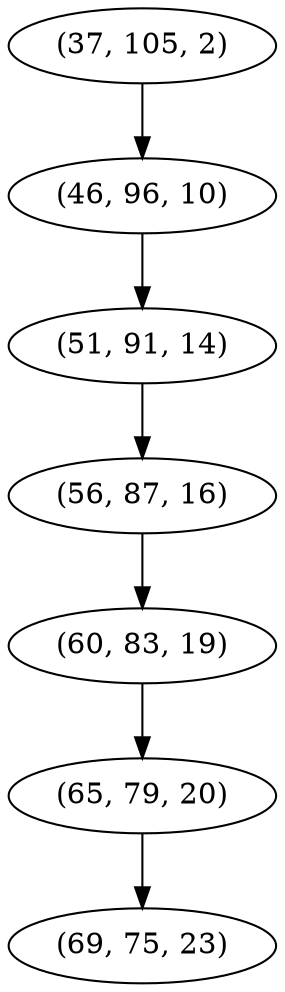 digraph tree {
    "(37, 105, 2)";
    "(46, 96, 10)";
    "(51, 91, 14)";
    "(56, 87, 16)";
    "(60, 83, 19)";
    "(65, 79, 20)";
    "(69, 75, 23)";
    "(37, 105, 2)" -> "(46, 96, 10)";
    "(46, 96, 10)" -> "(51, 91, 14)";
    "(51, 91, 14)" -> "(56, 87, 16)";
    "(56, 87, 16)" -> "(60, 83, 19)";
    "(60, 83, 19)" -> "(65, 79, 20)";
    "(65, 79, 20)" -> "(69, 75, 23)";
}
